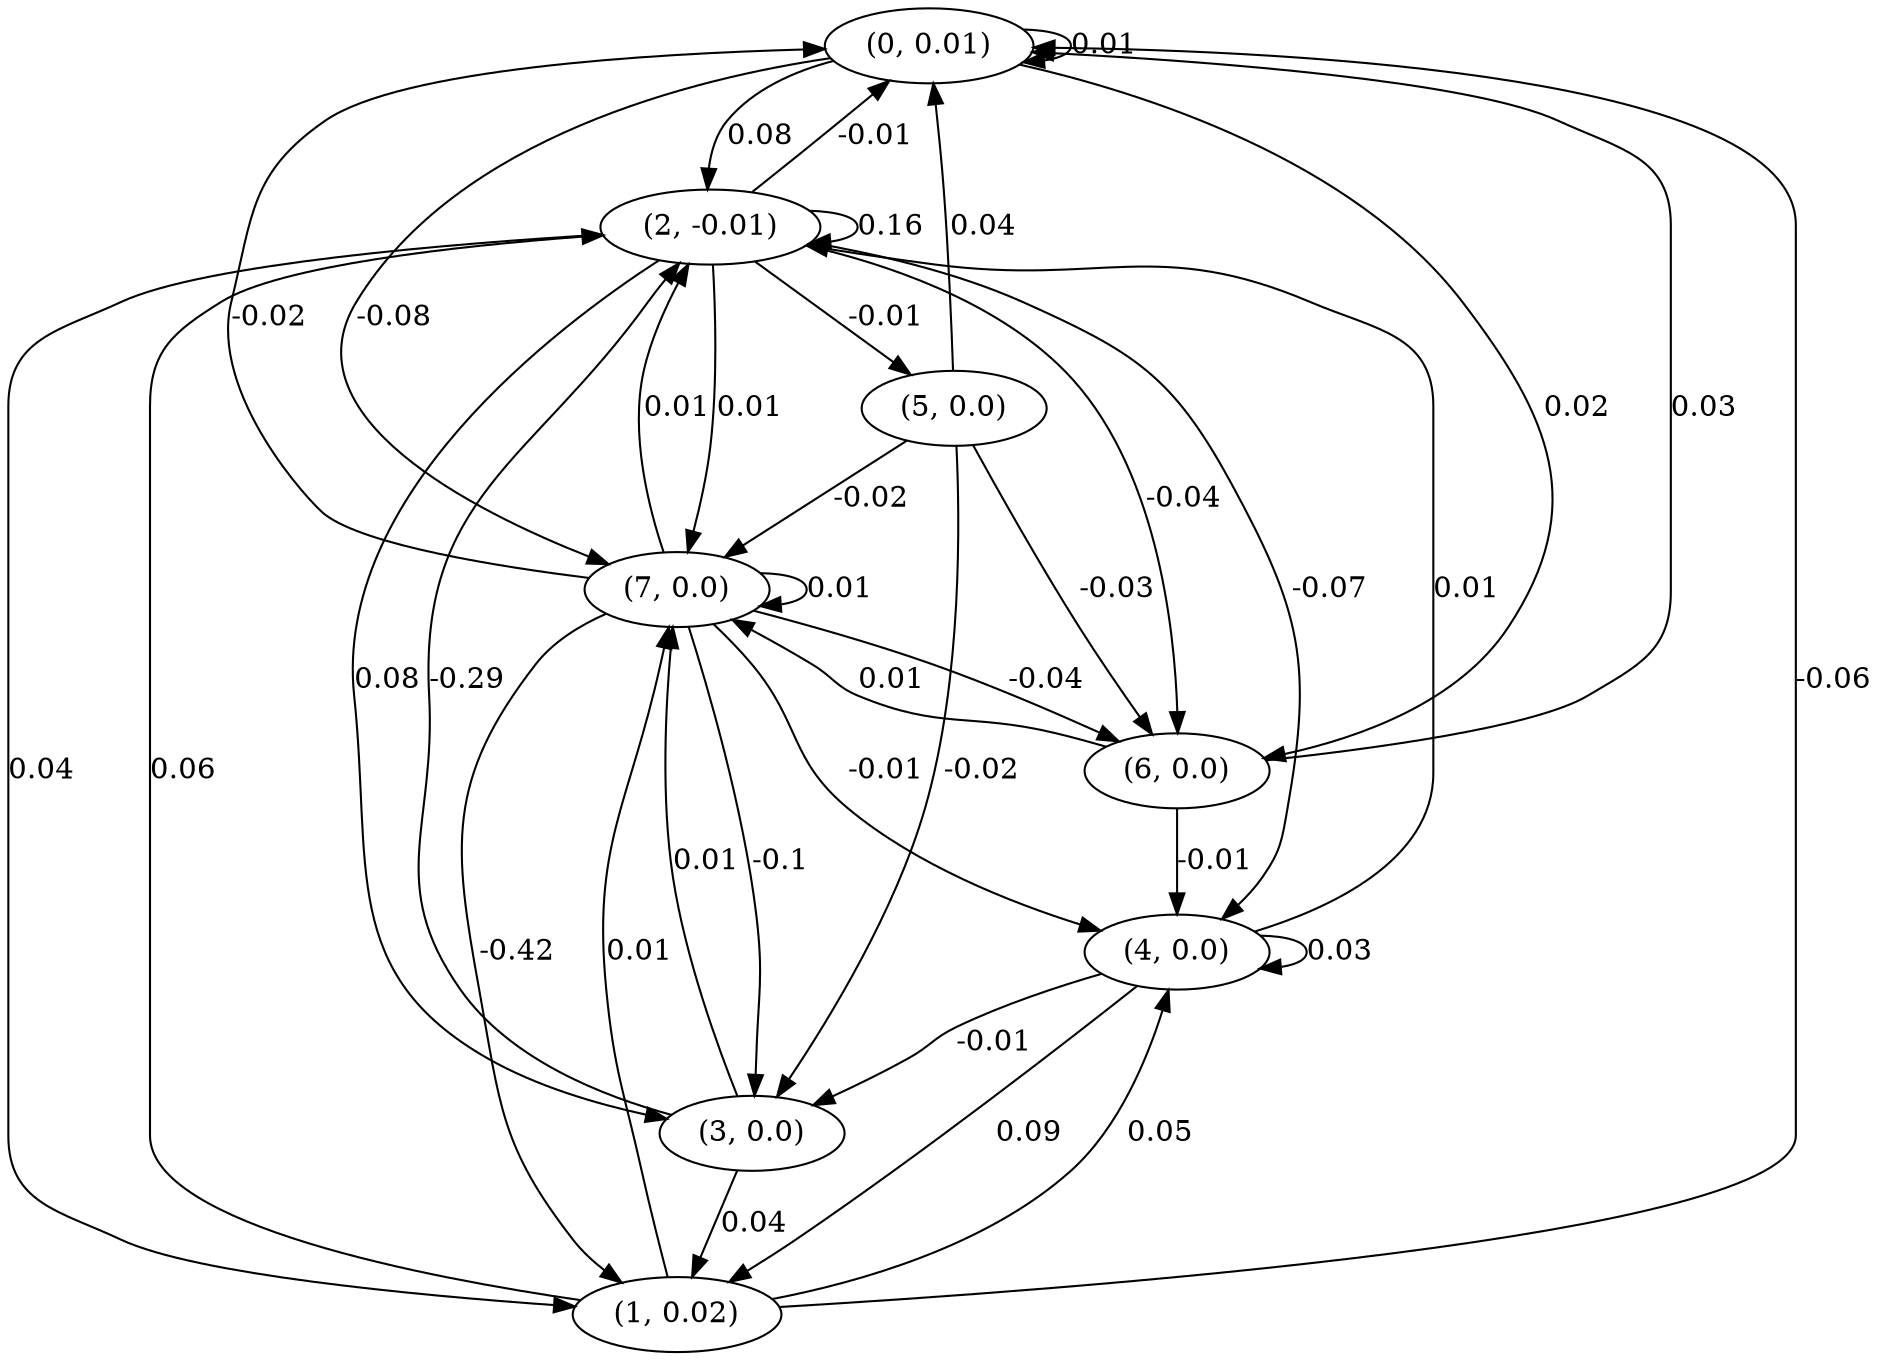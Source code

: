 digraph {
    0 [ label = "(0, 0.01)" ]
    1 [ label = "(1, 0.02)" ]
    2 [ label = "(2, -0.01)" ]
    3 [ label = "(3, 0.0)" ]
    4 [ label = "(4, 0.0)" ]
    5 [ label = "(5, 0.0)" ]
    6 [ label = "(6, 0.0)" ]
    7 [ label = "(7, 0.0)" ]
    0 -> 0 [ label = "0.01" ]
    2 -> 2 [ label = "0.16" ]
    4 -> 4 [ label = "0.03" ]
    7 -> 7 [ label = "0.01" ]
    1 -> 0 [ label = "-0.06" ]
    2 -> 0 [ label = "-0.01" ]
    5 -> 0 [ label = "0.04" ]
    6 -> 0 [ label = "0.03" ]
    7 -> 0 [ label = "-0.02" ]
    2 -> 1 [ label = "0.04" ]
    3 -> 1 [ label = "0.04" ]
    4 -> 1 [ label = "0.09" ]
    7 -> 1 [ label = "-0.42" ]
    0 -> 2 [ label = "0.08" ]
    1 -> 2 [ label = "0.06" ]
    3 -> 2 [ label = "-0.29" ]
    4 -> 2 [ label = "0.01" ]
    7 -> 2 [ label = "0.01" ]
    2 -> 3 [ label = "0.08" ]
    4 -> 3 [ label = "-0.01" ]
    5 -> 3 [ label = "-0.02" ]
    7 -> 3 [ label = "-0.1" ]
    1 -> 4 [ label = "0.05" ]
    2 -> 4 [ label = "-0.07" ]
    6 -> 4 [ label = "-0.01" ]
    7 -> 4 [ label = "-0.01" ]
    2 -> 5 [ label = "-0.01" ]
    0 -> 6 [ label = "0.02" ]
    2 -> 6 [ label = "-0.04" ]
    5 -> 6 [ label = "-0.03" ]
    7 -> 6 [ label = "-0.04" ]
    0 -> 7 [ label = "-0.08" ]
    1 -> 7 [ label = "0.01" ]
    2 -> 7 [ label = "0.01" ]
    3 -> 7 [ label = "0.01" ]
    5 -> 7 [ label = "-0.02" ]
    6 -> 7 [ label = "0.01" ]
}

